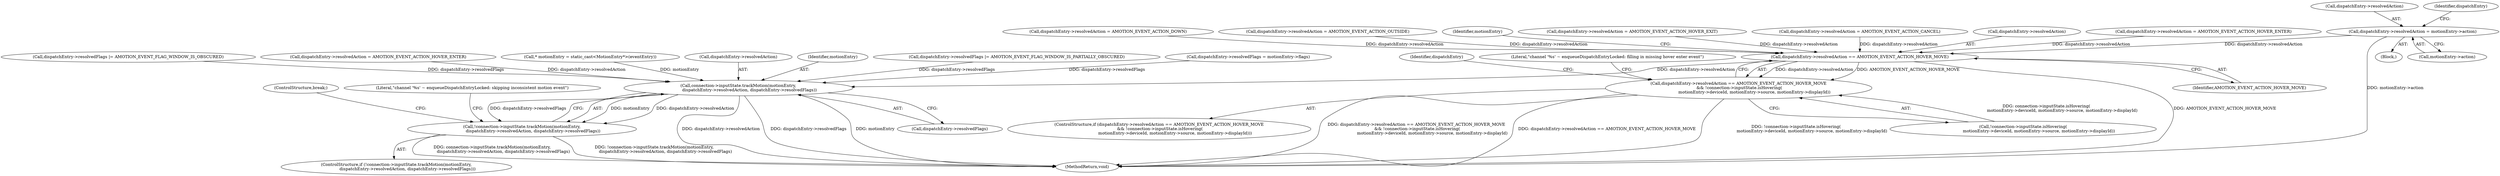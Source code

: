 digraph "0_Android_03a53d1c7765eeb3af0bc34c3dff02ada1953fbf@pointer" {
"1000243" [label="(Call,dispatchEntry->resolvedAction = motionEntry->action)"];
"1000252" [label="(Call,dispatchEntry->resolvedAction == AMOTION_EVENT_ACTION_HOVER_MOVE)"];
"1000251" [label="(Call,dispatchEntry->resolvedAction == AMOTION_EVENT_ACTION_HOVER_MOVE\n && !connection->inputState.isHovering(\n                        motionEntry->deviceId, motionEntry->source, motionEntry->displayId))"];
"1000310" [label="(Call,connection->inputState.trackMotion(motionEntry,\n                 dispatchEntry->resolvedAction, dispatchEntry->resolvedFlags))"];
"1000309" [label="(Call,!connection->inputState.trackMotion(motionEntry,\n                 dispatchEntry->resolvedAction, dispatchEntry->resolvedFlags))"];
"1000309" [label="(Call,!connection->inputState.trackMotion(motionEntry,\n                 dispatchEntry->resolvedAction, dispatchEntry->resolvedFlags))"];
"1000310" [label="(Call,connection->inputState.trackMotion(motionEntry,\n                 dispatchEntry->resolvedAction, dispatchEntry->resolvedFlags))"];
"1000250" [label="(ControlStructure,if (dispatchEntry->resolvedAction == AMOTION_EVENT_ACTION_HOVER_MOVE\n && !connection->inputState.isHovering(\n                        motionEntry->deviceId, motionEntry->source, motionEntry->displayId)))"];
"1000260" [label="(Identifier,motionEntry)"];
"1000335" [label="(MethodReturn,void)"];
"1000272" [label="(Call,dispatchEntry->resolvedAction = AMOTION_EVENT_ACTION_HOVER_ENTER)"];
"1000256" [label="(Identifier,AMOTION_EVENT_ACTION_HOVER_MOVE)"];
"1000279" [label="(Identifier,dispatchEntry)"];
"1000243" [label="(Call,dispatchEntry->resolvedAction = motionEntry->action)"];
"1000203" [label="(Call,dispatchEntry->resolvedAction = AMOTION_EVENT_ACTION_HOVER_EXIT)"];
"1000325" [label="(ControlStructure,break;)"];
"1000270" [label="(Literal,\"channel '%s' ~ enqueueDispatchEntryLocked: filling in missing hover enter event\")"];
"1000182" [label="(Call,* motionEntry = static_cast<MotionEntry*>(eventEntry))"];
"1000315" [label="(Call,dispatchEntry->resolvedFlags)"];
"1000312" [label="(Call,dispatchEntry->resolvedAction)"];
"1000244" [label="(Call,dispatchEntry->resolvedAction)"];
"1000225" [label="(Call,dispatchEntry->resolvedAction = AMOTION_EVENT_ACTION_CANCEL)"];
"1000257" [label="(Call,!connection->inputState.isHovering(\n                        motionEntry->deviceId, motionEntry->source, motionEntry->displayId))"];
"1000251" [label="(Call,dispatchEntry->resolvedAction == AMOTION_EVENT_ACTION_HOVER_MOVE\n && !connection->inputState.isHovering(\n                        motionEntry->deviceId, motionEntry->source, motionEntry->displayId))"];
"1000311" [label="(Identifier,motionEntry)"];
"1000303" [label="(Call,dispatchEntry->resolvedFlags |= AMOTION_EVENT_FLAG_WINDOW_IS_PARTIALLY_OBSCURED)"];
"1000253" [label="(Call,dispatchEntry->resolvedAction)"];
"1000242" [label="(Block,)"];
"1000214" [label="(Call,dispatchEntry->resolvedAction = AMOTION_EVENT_ACTION_HOVER_ENTER)"];
"1000277" [label="(Call,dispatchEntry->resolvedFlags = motionEntry->flags)"];
"1000247" [label="(Call,motionEntry->action)"];
"1000320" [label="(Literal,\"channel '%s' ~ enqueueDispatchEntryLocked: skipping inconsistent motion event\")"];
"1000291" [label="(Call,dispatchEntry->resolvedFlags |= AMOTION_EVENT_FLAG_WINDOW_IS_OBSCURED)"];
"1000236" [label="(Call,dispatchEntry->resolvedAction = AMOTION_EVENT_ACTION_DOWN)"];
"1000192" [label="(Call,dispatchEntry->resolvedAction = AMOTION_EVENT_ACTION_OUTSIDE)"];
"1000308" [label="(ControlStructure,if (!connection->inputState.trackMotion(motionEntry,\n                 dispatchEntry->resolvedAction, dispatchEntry->resolvedFlags)))"];
"1000252" [label="(Call,dispatchEntry->resolvedAction == AMOTION_EVENT_ACTION_HOVER_MOVE)"];
"1000254" [label="(Identifier,dispatchEntry)"];
"1000243" -> "1000242"  [label="AST: "];
"1000243" -> "1000247"  [label="CFG: "];
"1000244" -> "1000243"  [label="AST: "];
"1000247" -> "1000243"  [label="AST: "];
"1000254" -> "1000243"  [label="CFG: "];
"1000243" -> "1000335"  [label="DDG: motionEntry->action"];
"1000243" -> "1000252"  [label="DDG: dispatchEntry->resolvedAction"];
"1000252" -> "1000251"  [label="AST: "];
"1000252" -> "1000256"  [label="CFG: "];
"1000253" -> "1000252"  [label="AST: "];
"1000256" -> "1000252"  [label="AST: "];
"1000260" -> "1000252"  [label="CFG: "];
"1000251" -> "1000252"  [label="CFG: "];
"1000252" -> "1000335"  [label="DDG: AMOTION_EVENT_ACTION_HOVER_MOVE"];
"1000252" -> "1000251"  [label="DDG: dispatchEntry->resolvedAction"];
"1000252" -> "1000251"  [label="DDG: AMOTION_EVENT_ACTION_HOVER_MOVE"];
"1000236" -> "1000252"  [label="DDG: dispatchEntry->resolvedAction"];
"1000225" -> "1000252"  [label="DDG: dispatchEntry->resolvedAction"];
"1000192" -> "1000252"  [label="DDG: dispatchEntry->resolvedAction"];
"1000203" -> "1000252"  [label="DDG: dispatchEntry->resolvedAction"];
"1000214" -> "1000252"  [label="DDG: dispatchEntry->resolvedAction"];
"1000252" -> "1000310"  [label="DDG: dispatchEntry->resolvedAction"];
"1000251" -> "1000250"  [label="AST: "];
"1000251" -> "1000257"  [label="CFG: "];
"1000257" -> "1000251"  [label="AST: "];
"1000270" -> "1000251"  [label="CFG: "];
"1000279" -> "1000251"  [label="CFG: "];
"1000251" -> "1000335"  [label="DDG: dispatchEntry->resolvedAction == AMOTION_EVENT_ACTION_HOVER_MOVE\n && !connection->inputState.isHovering(\n                        motionEntry->deviceId, motionEntry->source, motionEntry->displayId)"];
"1000251" -> "1000335"  [label="DDG: dispatchEntry->resolvedAction == AMOTION_EVENT_ACTION_HOVER_MOVE"];
"1000251" -> "1000335"  [label="DDG: !connection->inputState.isHovering(\n                        motionEntry->deviceId, motionEntry->source, motionEntry->displayId)"];
"1000257" -> "1000251"  [label="DDG: connection->inputState.isHovering(\n                        motionEntry->deviceId, motionEntry->source, motionEntry->displayId)"];
"1000310" -> "1000309"  [label="AST: "];
"1000310" -> "1000315"  [label="CFG: "];
"1000311" -> "1000310"  [label="AST: "];
"1000312" -> "1000310"  [label="AST: "];
"1000315" -> "1000310"  [label="AST: "];
"1000309" -> "1000310"  [label="CFG: "];
"1000310" -> "1000335"  [label="DDG: dispatchEntry->resolvedAction"];
"1000310" -> "1000335"  [label="DDG: dispatchEntry->resolvedFlags"];
"1000310" -> "1000335"  [label="DDG: motionEntry"];
"1000310" -> "1000309"  [label="DDG: motionEntry"];
"1000310" -> "1000309"  [label="DDG: dispatchEntry->resolvedAction"];
"1000310" -> "1000309"  [label="DDG: dispatchEntry->resolvedFlags"];
"1000182" -> "1000310"  [label="DDG: motionEntry"];
"1000272" -> "1000310"  [label="DDG: dispatchEntry->resolvedAction"];
"1000291" -> "1000310"  [label="DDG: dispatchEntry->resolvedFlags"];
"1000303" -> "1000310"  [label="DDG: dispatchEntry->resolvedFlags"];
"1000277" -> "1000310"  [label="DDG: dispatchEntry->resolvedFlags"];
"1000309" -> "1000308"  [label="AST: "];
"1000320" -> "1000309"  [label="CFG: "];
"1000325" -> "1000309"  [label="CFG: "];
"1000309" -> "1000335"  [label="DDG: connection->inputState.trackMotion(motionEntry,\n                 dispatchEntry->resolvedAction, dispatchEntry->resolvedFlags)"];
"1000309" -> "1000335"  [label="DDG: !connection->inputState.trackMotion(motionEntry,\n                 dispatchEntry->resolvedAction, dispatchEntry->resolvedFlags)"];
}
